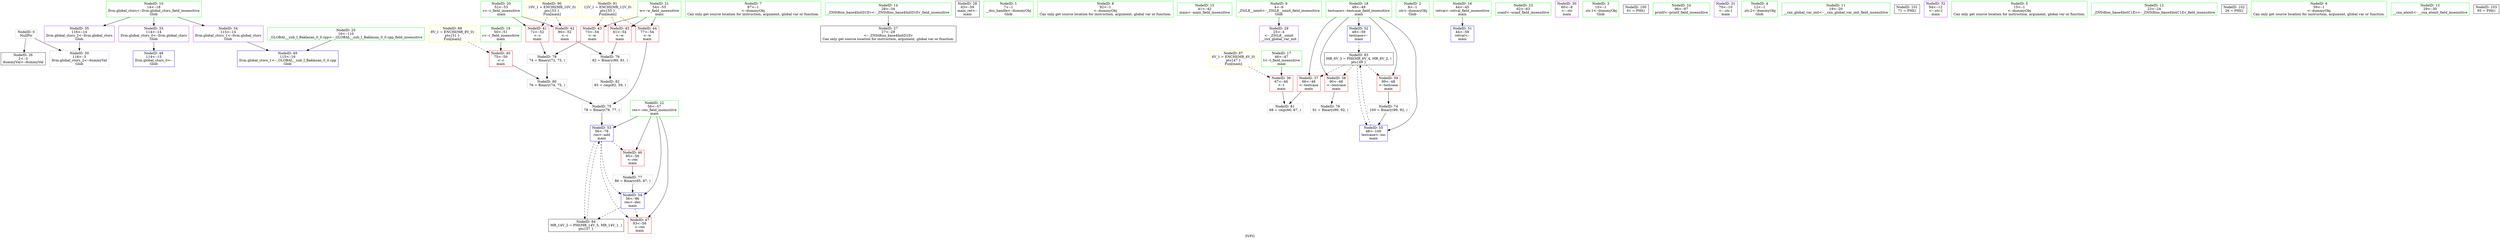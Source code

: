 digraph "SVFG" {
	label="SVFG";

	Node0x55f67e9e0570 [shape=record,color=grey,label="{NodeID: 0\nNullPtr}"];
	Node0x55f67e9e0570 -> Node0x55f67e9f2400[style=solid];
	Node0x55f67e9e0570 -> Node0x55f67e9f48f0[style=solid];
	Node0x55f67e9fad70 [shape=record,color=yellow,style=double,label="{NodeID: 90\n10V_1 = ENCHI(MR_10V_0)\npts\{53 \}\nFun[main]}"];
	Node0x55f67e9fad70 -> Node0x55f67e9f3120[style=dashed];
	Node0x55f67e9fad70 -> Node0x55f67e9f31f0[style=dashed];
	Node0x55f67e9f1570 [shape=record,color=green,label="{NodeID: 7\n87\<--1\n\<--dummyObj\nCan only get source location for instruction, argument, global var or function.}"];
	Node0x55f67e9f19e0 [shape=record,color=green,label="{NodeID: 14\n28\<--34\n_ZNSt8ios_base4InitD1Ev\<--_ZNSt8ios_base4InitD1Ev_field_insensitive\n}"];
	Node0x55f67e9f19e0 -> Node0x55f67e9f2500[style=solid];
	Node0x55f67e9f1f90 [shape=record,color=green,label="{NodeID: 21\n54\<--55\nw\<--w_field_insensitive\nmain\n}"];
	Node0x55f67e9f1f90 -> Node0x55f67e9f32c0[style=solid];
	Node0x55f67e9f1f90 -> Node0x55f67e9f3390[style=solid];
	Node0x55f67e9f1f90 -> Node0x55f67e9f3460[style=solid];
	Node0x55f67e9f2600 [shape=record,color=black,label="{NodeID: 28\n43\<--59\nmain_ret\<--\nmain\n}"];
	Node0x55f67e9f2c10 [shape=record,color=purple,label="{NodeID: 35\n116\<--14\nllvm.global_ctors_2\<--llvm.global_ctors\nGlob }"];
	Node0x55f67e9f2c10 -> Node0x55f67e9f48f0[style=solid];
	Node0x55f67e9f31f0 [shape=record,color=red,label="{NodeID: 42\n80\<--52\n\<--c\nmain\n}"];
	Node0x55f67e9f31f0 -> Node0x55f67e9f5e90[style=solid];
	Node0x55f67e9f47f0 [shape=record,color=blue,label="{NodeID: 49\n115\<--16\nllvm.global_ctors_1\<--_GLOBAL__sub_I_Baklazan_0_0.cpp\nGlob }"];
	Node0x55f67e9f6010 [shape=record,color=grey,label="{NodeID: 77\n86 = Binary(85, 87, )\n}"];
	Node0x55f67e9f6010 -> Node0x55f67e9f4c60[style=solid];
	Node0x55f67e9f95b0 [shape=record,color=black,label="{NodeID: 84\nMR_14V_2 = PHI(MR_14V_5, MR_14V_1, )\npts\{57 \}\n}"];
	Node0x55f67e9f95b0 -> Node0x55f67e9f4b90[style=dashed];
	Node0x55f67e9e0450 [shape=record,color=green,label="{NodeID: 1\n7\<--1\n__dso_handle\<--dummyObj\nGlob }"];
	Node0x55f67e9fae50 [shape=record,color=yellow,style=double,label="{NodeID: 91\n12V_1 = ENCHI(MR_12V_0)\npts\{55 \}\nFun[main]}"];
	Node0x55f67e9fae50 -> Node0x55f67e9f32c0[style=dashed];
	Node0x55f67e9fae50 -> Node0x55f67e9f3390[style=dashed];
	Node0x55f67e9fae50 -> Node0x55f67e9f3460[style=dashed];
	Node0x55f67e9f1600 [shape=record,color=green,label="{NodeID: 8\n92\<--1\n\<--dummyObj\nCan only get source location for instruction, argument, global var or function.}"];
	Node0x55f67e9f1ab0 [shape=record,color=green,label="{NodeID: 15\n41\<--42\nmain\<--main_field_insensitive\n}"];
	Node0x55f67e9f2060 [shape=record,color=green,label="{NodeID: 22\n56\<--57\nres\<--res_field_insensitive\nmain\n}"];
	Node0x55f67e9f2060 -> Node0x55f67e9f3530[style=solid];
	Node0x55f67e9f2060 -> Node0x55f67e9f3600[style=solid];
	Node0x55f67e9f2060 -> Node0x55f67e9f4b90[style=solid];
	Node0x55f67e9f2060 -> Node0x55f67e9f4c60[style=solid];
	Node0x55f67e9f26d0 [shape=record,color=purple,label="{NodeID: 29\n25\<--4\n\<--_ZStL8__ioinit\n__cxx_global_var_init\n}"];
	Node0x55f67e9f2d10 [shape=record,color=red,label="{NodeID: 36\n67\<--46\n\<--t\nmain\n}"];
	Node0x55f67e9f2d10 -> Node0x55f67e9f6610[style=solid];
	Node0x55f67e9f32c0 [shape=record,color=red,label="{NodeID: 43\n73\<--54\n\<--w\nmain\n}"];
	Node0x55f67e9f32c0 -> Node0x55f67e9f6190[style=solid];
	Node0x55f67e9f48f0 [shape=record,color=blue, style = dotted,label="{NodeID: 50\n116\<--3\nllvm.global_ctors_2\<--dummyVal\nGlob }"];
	Node0x55f67e9f6190 [shape=record,color=grey,label="{NodeID: 78\n74 = Binary(72, 73, )\n}"];
	Node0x55f67e9f6190 -> Node0x55f67e9f6490[style=solid];
	Node0x55f67e9f0af0 [shape=record,color=green,label="{NodeID: 2\n8\<--1\n.str\<--dummyObj\nGlob }"];
	Node0x55f67e9f1690 [shape=record,color=green,label="{NodeID: 9\n4\<--6\n_ZStL8__ioinit\<--_ZStL8__ioinit_field_insensitive\nGlob }"];
	Node0x55f67e9f1690 -> Node0x55f67e9f26d0[style=solid];
	Node0x55f67e9f1b80 [shape=record,color=green,label="{NodeID: 16\n44\<--45\nretval\<--retval_field_insensitive\nmain\n}"];
	Node0x55f67e9f1b80 -> Node0x55f67e9f49f0[style=solid];
	Node0x55f67e9f2130 [shape=record,color=green,label="{NodeID: 23\n62\<--63\nscanf\<--scanf_field_insensitive\n}"];
	Node0x55f67e9f27a0 [shape=record,color=purple,label="{NodeID: 30\n60\<--8\n\<--.str\nmain\n}"];
	Node0x55f67e9f2de0 [shape=record,color=red,label="{NodeID: 37\n66\<--48\n\<--testcase\nmain\n}"];
	Node0x55f67e9f2de0 -> Node0x55f67e9f6610[style=solid];
	Node0x55f67e9f3390 [shape=record,color=red,label="{NodeID: 44\n77\<--54\n\<--w\nmain\n}"];
	Node0x55f67e9f3390 -> Node0x55f67e9f5d10[style=solid];
	Node0x55f67e9f49f0 [shape=record,color=blue,label="{NodeID: 51\n44\<--59\nretval\<--\nmain\n}"];
	Node0x55f67e9f6310 [shape=record,color=grey,label="{NodeID: 79\n91 = Binary(90, 92, )\n}"];
	Node0x55f67e9f0b80 [shape=record,color=green,label="{NodeID: 3\n10\<--1\n.str.1\<--dummyObj\nGlob }"];
	Node0x55f67e9f1720 [shape=record,color=green,label="{NodeID: 10\n14\<--18\nllvm.global_ctors\<--llvm.global_ctors_field_insensitive\nGlob }"];
	Node0x55f67e9f1720 -> Node0x55f67e9f2a10[style=solid];
	Node0x55f67e9f1720 -> Node0x55f67e9f2b10[style=solid];
	Node0x55f67e9f1720 -> Node0x55f67e9f2c10[style=solid];
	Node0x55f67e9fefc0 [shape=record,color=black,label="{NodeID: 100\n61 = PHI()\n}"];
	Node0x55f67e9f1c50 [shape=record,color=green,label="{NodeID: 17\n46\<--47\nt\<--t_field_insensitive\nmain\n}"];
	Node0x55f67e9f1c50 -> Node0x55f67e9f2d10[style=solid];
	Node0x55f67e9f2200 [shape=record,color=green,label="{NodeID: 24\n96\<--97\nprintf\<--printf_field_insensitive\n}"];
	Node0x55f67e9f2870 [shape=record,color=purple,label="{NodeID: 31\n70\<--10\n\<--.str.1\nmain\n}"];
	Node0x55f67e9f2eb0 [shape=record,color=red,label="{NodeID: 38\n90\<--48\n\<--testcase\nmain\n}"];
	Node0x55f67e9f2eb0 -> Node0x55f67e9f6310[style=solid];
	Node0x55f67e9f3460 [shape=record,color=red,label="{NodeID: 45\n81\<--54\n\<--w\nmain\n}"];
	Node0x55f67e9f3460 -> Node0x55f67e9f5e90[style=solid];
	Node0x55f67e9f4ac0 [shape=record,color=blue,label="{NodeID: 52\n48\<--59\ntestcase\<--\nmain\n}"];
	Node0x55f67e9f4ac0 -> Node0x55f67e9f90b0[style=dashed];
	Node0x55f67e9f6490 [shape=record,color=grey,label="{NodeID: 80\n76 = Binary(74, 75, )\n}"];
	Node0x55f67e9f6490 -> Node0x55f67e9f5d10[style=solid];
	Node0x55f67e9faad0 [shape=record,color=yellow,style=double,label="{NodeID: 87\n4V_1 = ENCHI(MR_4V_0)\npts\{47 \}\nFun[main]}"];
	Node0x55f67e9faad0 -> Node0x55f67e9f2d10[style=dashed];
	Node0x55f67e9f0c10 [shape=record,color=green,label="{NodeID: 4\n12\<--1\n.str.2\<--dummyObj\nGlob }"];
	Node0x55f67e9f17b0 [shape=record,color=green,label="{NodeID: 11\n19\<--20\n__cxx_global_var_init\<--__cxx_global_var_init_field_insensitive\n}"];
	Node0x55f67e9ff0c0 [shape=record,color=black,label="{NodeID: 101\n71 = PHI()\n}"];
	Node0x55f67e9f1d20 [shape=record,color=green,label="{NodeID: 18\n48\<--49\ntestcase\<--testcase_field_insensitive\nmain\n}"];
	Node0x55f67e9f1d20 -> Node0x55f67e9f2de0[style=solid];
	Node0x55f67e9f1d20 -> Node0x55f67e9f2eb0[style=solid];
	Node0x55f67e9f1d20 -> Node0x55f67e9f2f80[style=solid];
	Node0x55f67e9f1d20 -> Node0x55f67e9f4ac0[style=solid];
	Node0x55f67e9f1d20 -> Node0x55f67e9f4d30[style=solid];
	Node0x55f67e9f2300 [shape=record,color=green,label="{NodeID: 25\n16\<--110\n_GLOBAL__sub_I_Baklazan_0_0.cpp\<--_GLOBAL__sub_I_Baklazan_0_0.cpp_field_insensitive\n}"];
	Node0x55f67e9f2300 -> Node0x55f67e9f47f0[style=solid];
	Node0x55f67e9f2940 [shape=record,color=purple,label="{NodeID: 32\n94\<--12\n\<--.str.2\nmain\n}"];
	Node0x55f67e9f2f80 [shape=record,color=red,label="{NodeID: 39\n99\<--48\n\<--testcase\nmain\n}"];
	Node0x55f67e9f2f80 -> Node0x55f67e9f5b90[style=solid];
	Node0x55f67e9f3530 [shape=record,color=red,label="{NodeID: 46\n85\<--56\n\<--res\nmain\n}"];
	Node0x55f67e9f3530 -> Node0x55f67e9f6010[style=solid];
	Node0x55f67e9f4b90 [shape=record,color=blue,label="{NodeID: 53\n56\<--78\nres\<--add\nmain\n}"];
	Node0x55f67e9f4b90 -> Node0x55f67e9f3530[style=dashed];
	Node0x55f67e9f4b90 -> Node0x55f67e9f3600[style=dashed];
	Node0x55f67e9f4b90 -> Node0x55f67e9f4c60[style=dashed];
	Node0x55f67e9f4b90 -> Node0x55f67e9f95b0[style=dashed];
	Node0x55f67e9f5b90 [shape=record,color=grey,label="{NodeID: 74\n100 = Binary(99, 92, )\n}"];
	Node0x55f67e9f5b90 -> Node0x55f67e9f4d30[style=solid];
	Node0x55f67e9f6610 [shape=record,color=grey,label="{NodeID: 81\n68 = cmp(66, 67, )\n}"];
	Node0x55f67e9f0ca0 [shape=record,color=green,label="{NodeID: 5\n15\<--1\n\<--dummyObj\nCan only get source location for instruction, argument, global var or function.}"];
	Node0x55f67e9f1840 [shape=record,color=green,label="{NodeID: 12\n23\<--24\n_ZNSt8ios_base4InitC1Ev\<--_ZNSt8ios_base4InitC1Ev_field_insensitive\n}"];
	Node0x55f67e9ff1c0 [shape=record,color=black,label="{NodeID: 102\n26 = PHI()\n}"];
	Node0x55f67e9f1df0 [shape=record,color=green,label="{NodeID: 19\n50\<--51\nr\<--r_field_insensitive\nmain\n}"];
	Node0x55f67e9f1df0 -> Node0x55f67e9f3050[style=solid];
	Node0x55f67e9f2400 [shape=record,color=black,label="{NodeID: 26\n2\<--3\ndummyVal\<--dummyVal\n}"];
	Node0x55f67e9f2a10 [shape=record,color=purple,label="{NodeID: 33\n114\<--14\nllvm.global_ctors_0\<--llvm.global_ctors\nGlob }"];
	Node0x55f67e9f2a10 -> Node0x55f67e9f46f0[style=solid];
	Node0x55f67e9f3050 [shape=record,color=red,label="{NodeID: 40\n75\<--50\n\<--r\nmain\n}"];
	Node0x55f67e9f3050 -> Node0x55f67e9f6490[style=solid];
	Node0x55f67e9f3600 [shape=record,color=red,label="{NodeID: 47\n93\<--56\n\<--res\nmain\n}"];
	Node0x55f67e9f4c60 [shape=record,color=blue,label="{NodeID: 54\n56\<--86\nres\<--dec\nmain\n}"];
	Node0x55f67e9f4c60 -> Node0x55f67e9f3600[style=dashed];
	Node0x55f67e9f4c60 -> Node0x55f67e9f95b0[style=dashed];
	Node0x55f67e9f5d10 [shape=record,color=grey,label="{NodeID: 75\n78 = Binary(76, 77, )\n}"];
	Node0x55f67e9f5d10 -> Node0x55f67e9f4b90[style=solid];
	Node0x55f67e9f6790 [shape=record,color=grey,label="{NodeID: 82\n83 = cmp(82, 59, )\n}"];
	Node0x55f67e9fac90 [shape=record,color=yellow,style=double,label="{NodeID: 89\n8V_1 = ENCHI(MR_8V_0)\npts\{51 \}\nFun[main]}"];
	Node0x55f67e9fac90 -> Node0x55f67e9f3050[style=dashed];
	Node0x55f67e9f14e0 [shape=record,color=green,label="{NodeID: 6\n59\<--1\n\<--dummyObj\nCan only get source location for instruction, argument, global var or function.}"];
	Node0x55f67e9f1910 [shape=record,color=green,label="{NodeID: 13\n29\<--30\n__cxa_atexit\<--__cxa_atexit_field_insensitive\n}"];
	Node0x55f67e9ff2c0 [shape=record,color=black,label="{NodeID: 103\n95 = PHI()\n}"];
	Node0x55f67e9f1ec0 [shape=record,color=green,label="{NodeID: 20\n52\<--53\nc\<--c_field_insensitive\nmain\n}"];
	Node0x55f67e9f1ec0 -> Node0x55f67e9f3120[style=solid];
	Node0x55f67e9f1ec0 -> Node0x55f67e9f31f0[style=solid];
	Node0x55f67e9f2500 [shape=record,color=black,label="{NodeID: 27\n27\<--28\n\<--_ZNSt8ios_base4InitD1Ev\nCan only get source location for instruction, argument, global var or function.}"];
	Node0x55f67e9f2b10 [shape=record,color=purple,label="{NodeID: 34\n115\<--14\nllvm.global_ctors_1\<--llvm.global_ctors\nGlob }"];
	Node0x55f67e9f2b10 -> Node0x55f67e9f47f0[style=solid];
	Node0x55f67e9f3120 [shape=record,color=red,label="{NodeID: 41\n72\<--52\n\<--c\nmain\n}"];
	Node0x55f67e9f3120 -> Node0x55f67e9f6190[style=solid];
	Node0x55f67e9f46f0 [shape=record,color=blue,label="{NodeID: 48\n114\<--15\nllvm.global_ctors_0\<--\nGlob }"];
	Node0x55f67e9f4d30 [shape=record,color=blue,label="{NodeID: 55\n48\<--100\ntestcase\<--inc\nmain\n}"];
	Node0x55f67e9f4d30 -> Node0x55f67e9f90b0[style=dashed];
	Node0x55f67e9f5e90 [shape=record,color=grey,label="{NodeID: 76\n82 = Binary(80, 81, )\n}"];
	Node0x55f67e9f5e90 -> Node0x55f67e9f6790[style=solid];
	Node0x55f67e9f90b0 [shape=record,color=black,label="{NodeID: 83\nMR_6V_3 = PHI(MR_6V_4, MR_6V_2, )\npts\{49 \}\n}"];
	Node0x55f67e9f90b0 -> Node0x55f67e9f2de0[style=dashed];
	Node0x55f67e9f90b0 -> Node0x55f67e9f2eb0[style=dashed];
	Node0x55f67e9f90b0 -> Node0x55f67e9f2f80[style=dashed];
	Node0x55f67e9f90b0 -> Node0x55f67e9f4d30[style=dashed];
}
